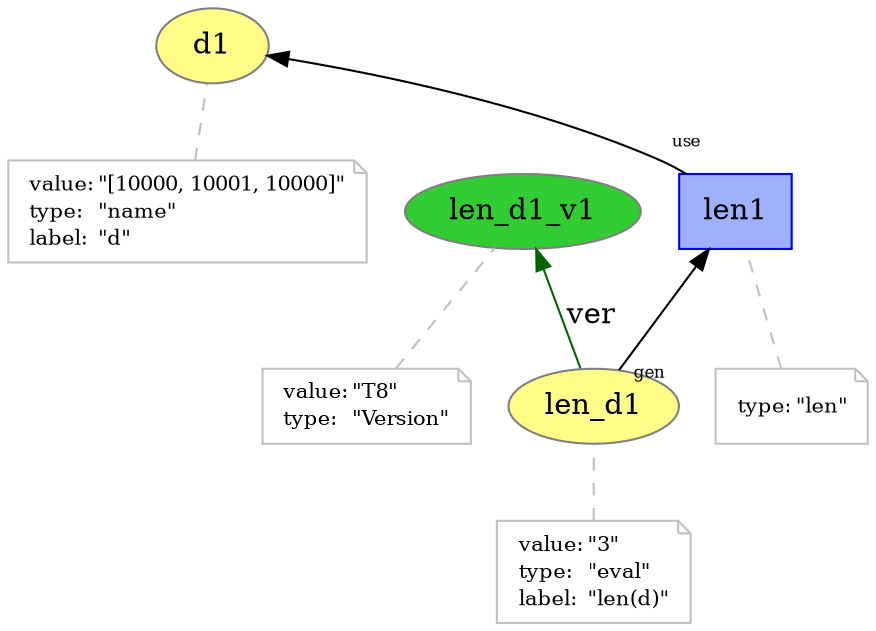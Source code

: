 digraph "PROV" { size="16,12"; rankdir="BT";
"http://example.org/d1" [fillcolor="#FFFC87",color="#808080",style="filled",label="d1",URL="http://example.org/d1"]
"-attrs0" [color="gray",shape="note",fontsize="10",fontcolor="black",label=<<TABLE cellpadding="0" border="0">
	<TR>
	    <TD align="left">value:</TD>
	    <TD align="left">&quot;[10000, 10001, 10000]&quot;</TD>
	</TR>
	<TR>
	    <TD align="left">type:</TD>
	    <TD align="left">&quot;name&quot;</TD>
	</TR>
	<TR>
	    <TD align="left">label:</TD>
	    <TD align="left">&quot;d&quot;</TD>
	</TR>
</TABLE>>]
"-attrs0" -> "http://example.org/d1" [color="gray",style="dashed",arrowhead="none"]
"http://example.org/len_d1" [fillcolor="#FFFC87",color="#808080",style="filled",label="len_d1",URL="http://example.org/len_d1"]
"-attrs1" [color="gray",shape="note",fontsize="10",fontcolor="black",label=<<TABLE cellpadding="0" border="0">
	<TR>
	    <TD align="left">value:</TD>
	    <TD align="left">&quot;3&quot;</TD>
	</TR>
	<TR>
	    <TD align="left">type:</TD>
	    <TD align="left">&quot;eval&quot;</TD>
	</TR>
	<TR>
	    <TD align="left">label:</TD>
	    <TD align="left">&quot;len(d)&quot;</TD>
	</TR>
</TABLE>>]
"-attrs1" -> "http://example.org/len_d1" [color="gray",style="dashed",arrowhead="none"]
"http://example.org/len_d1_v1" [fillcolor="#32CD32",color="#808080",style="filled",label="len_d1_v1",URL="http://example.org/len_d1_v1"]
"-attrs2" [color="gray",shape="note",fontsize="10",fontcolor="black",label=<<TABLE cellpadding="0" border="0">
	<TR>
	    <TD align="left">value:</TD>
	    <TD align="left">&quot;T8&quot;</TD>
	</TR>
	<TR>
	    <TD align="left">type:</TD>
	    <TD align="left">&quot;Version&quot;</TD>
	</TR>
</TABLE>>]
"-attrs2" -> "http://example.org/len_d1_v1" [color="gray",style="dashed",arrowhead="none"]
"http://example.org/len_d1" -> "http://example.org/len_d1_v1" [labelfontsize="8",labeldistance="1.5",color="darkgreen",labelangle="60.0",rotation="20",label="ver"]
"http://example.org/len1" [fillcolor="#9FB1FC",color="#0000FF",shape="polygon",sides="4",style="filled",label="len1",URL="http://example.org/len1"]
"-attrs3" [color="gray",shape="note",fontsize="10",fontcolor="black",label=<<TABLE cellpadding="0" border="0">
	<TR>
	    <TD align="left">type:</TD>
	    <TD align="left">&quot;len&quot;</TD>
	</TR>
</TABLE>>]
"-attrs3" -> "http://example.org/len1" [color="gray",style="dashed",arrowhead="none"]
"http://example.org/len1" -> "http://example.org/d1" [labelfontsize="8",labeldistance="1.5",labelangle="60.0",rotation="20",taillabel="use"]
"http://example.org/len_d1" -> "http://example.org/len1" [labelfontsize="8",labeldistance="1.5",labelangle="60.0",rotation="20",taillabel="gen"]
}
